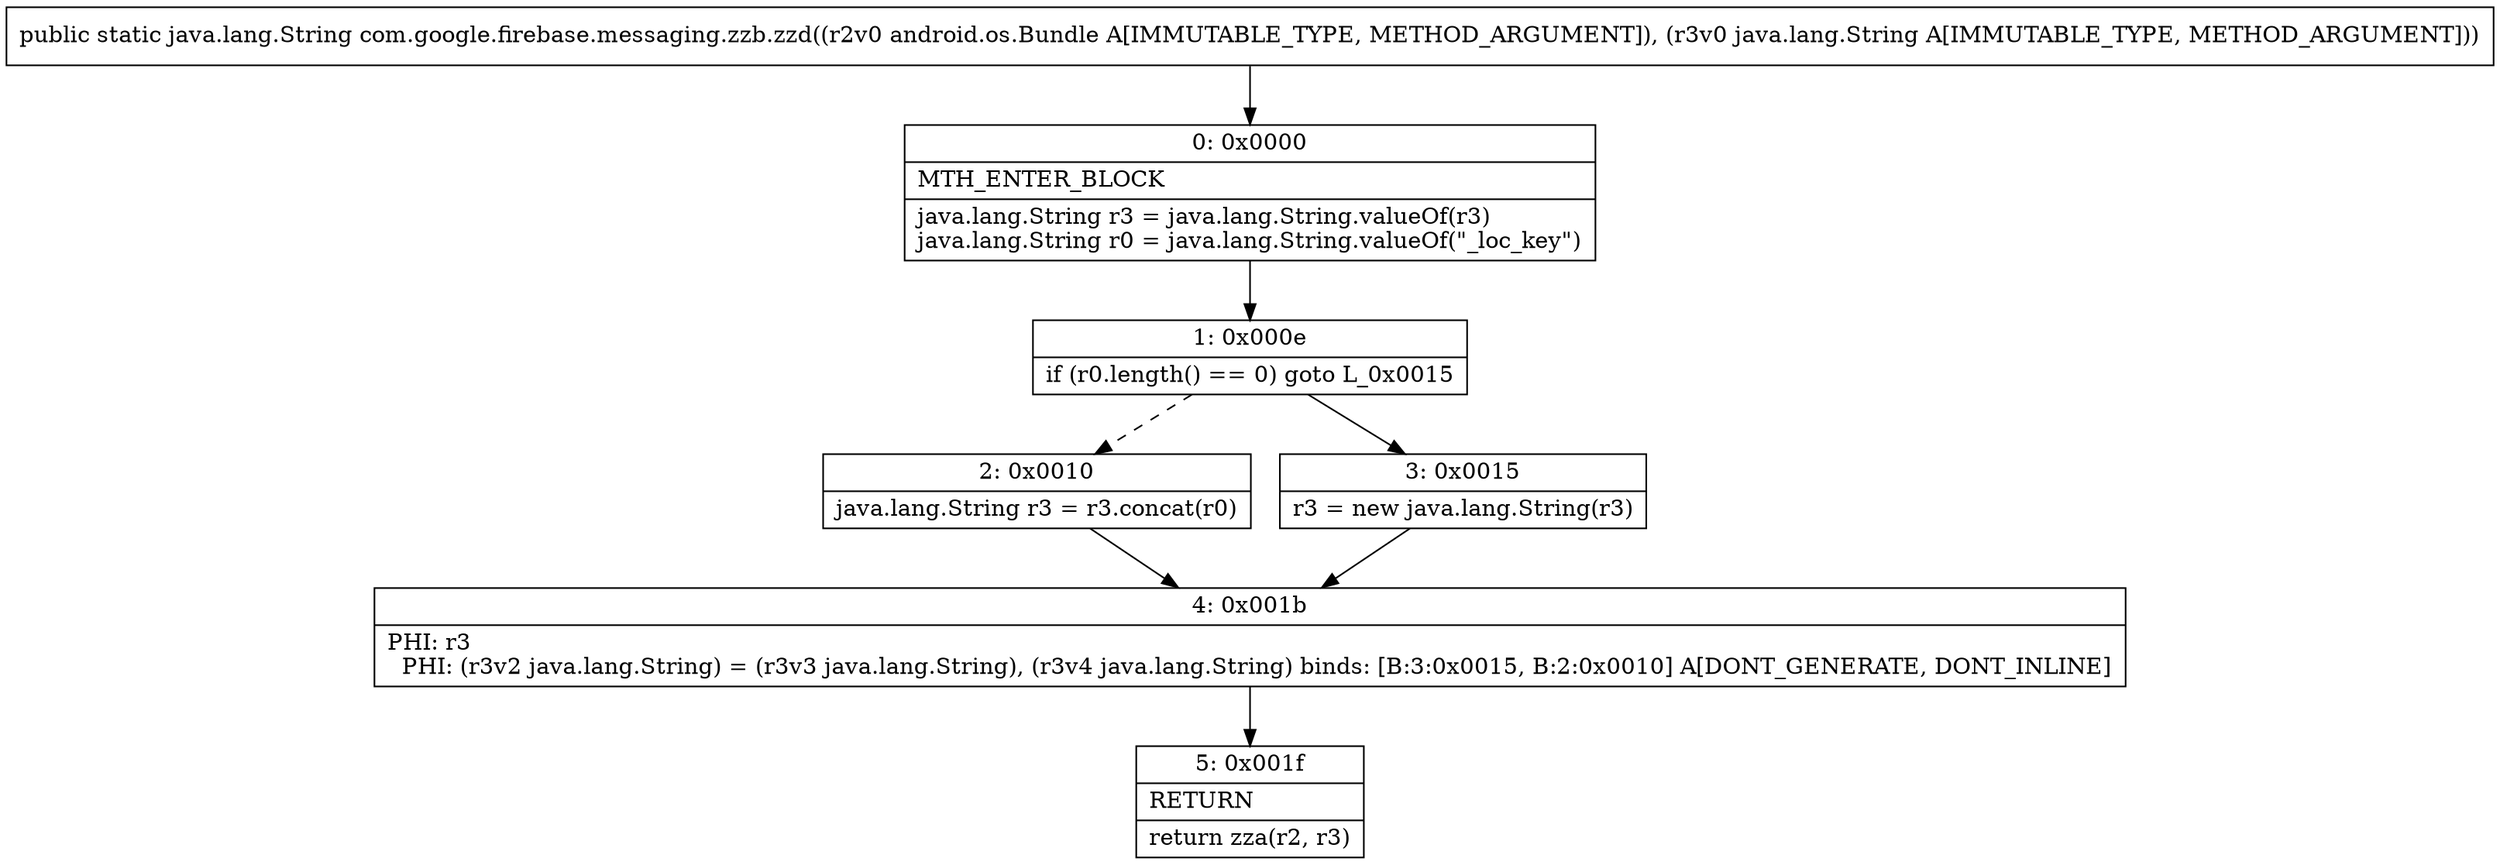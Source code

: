 digraph "CFG forcom.google.firebase.messaging.zzb.zzd(Landroid\/os\/Bundle;Ljava\/lang\/String;)Ljava\/lang\/String;" {
Node_0 [shape=record,label="{0\:\ 0x0000|MTH_ENTER_BLOCK\l|java.lang.String r3 = java.lang.String.valueOf(r3)\ljava.lang.String r0 = java.lang.String.valueOf(\"_loc_key\")\l}"];
Node_1 [shape=record,label="{1\:\ 0x000e|if (r0.length() == 0) goto L_0x0015\l}"];
Node_2 [shape=record,label="{2\:\ 0x0010|java.lang.String r3 = r3.concat(r0)\l}"];
Node_3 [shape=record,label="{3\:\ 0x0015|r3 = new java.lang.String(r3)\l}"];
Node_4 [shape=record,label="{4\:\ 0x001b|PHI: r3 \l  PHI: (r3v2 java.lang.String) = (r3v3 java.lang.String), (r3v4 java.lang.String) binds: [B:3:0x0015, B:2:0x0010] A[DONT_GENERATE, DONT_INLINE]\l}"];
Node_5 [shape=record,label="{5\:\ 0x001f|RETURN\l|return zza(r2, r3)\l}"];
MethodNode[shape=record,label="{public static java.lang.String com.google.firebase.messaging.zzb.zzd((r2v0 android.os.Bundle A[IMMUTABLE_TYPE, METHOD_ARGUMENT]), (r3v0 java.lang.String A[IMMUTABLE_TYPE, METHOD_ARGUMENT])) }"];
MethodNode -> Node_0;
Node_0 -> Node_1;
Node_1 -> Node_2[style=dashed];
Node_1 -> Node_3;
Node_2 -> Node_4;
Node_3 -> Node_4;
Node_4 -> Node_5;
}

